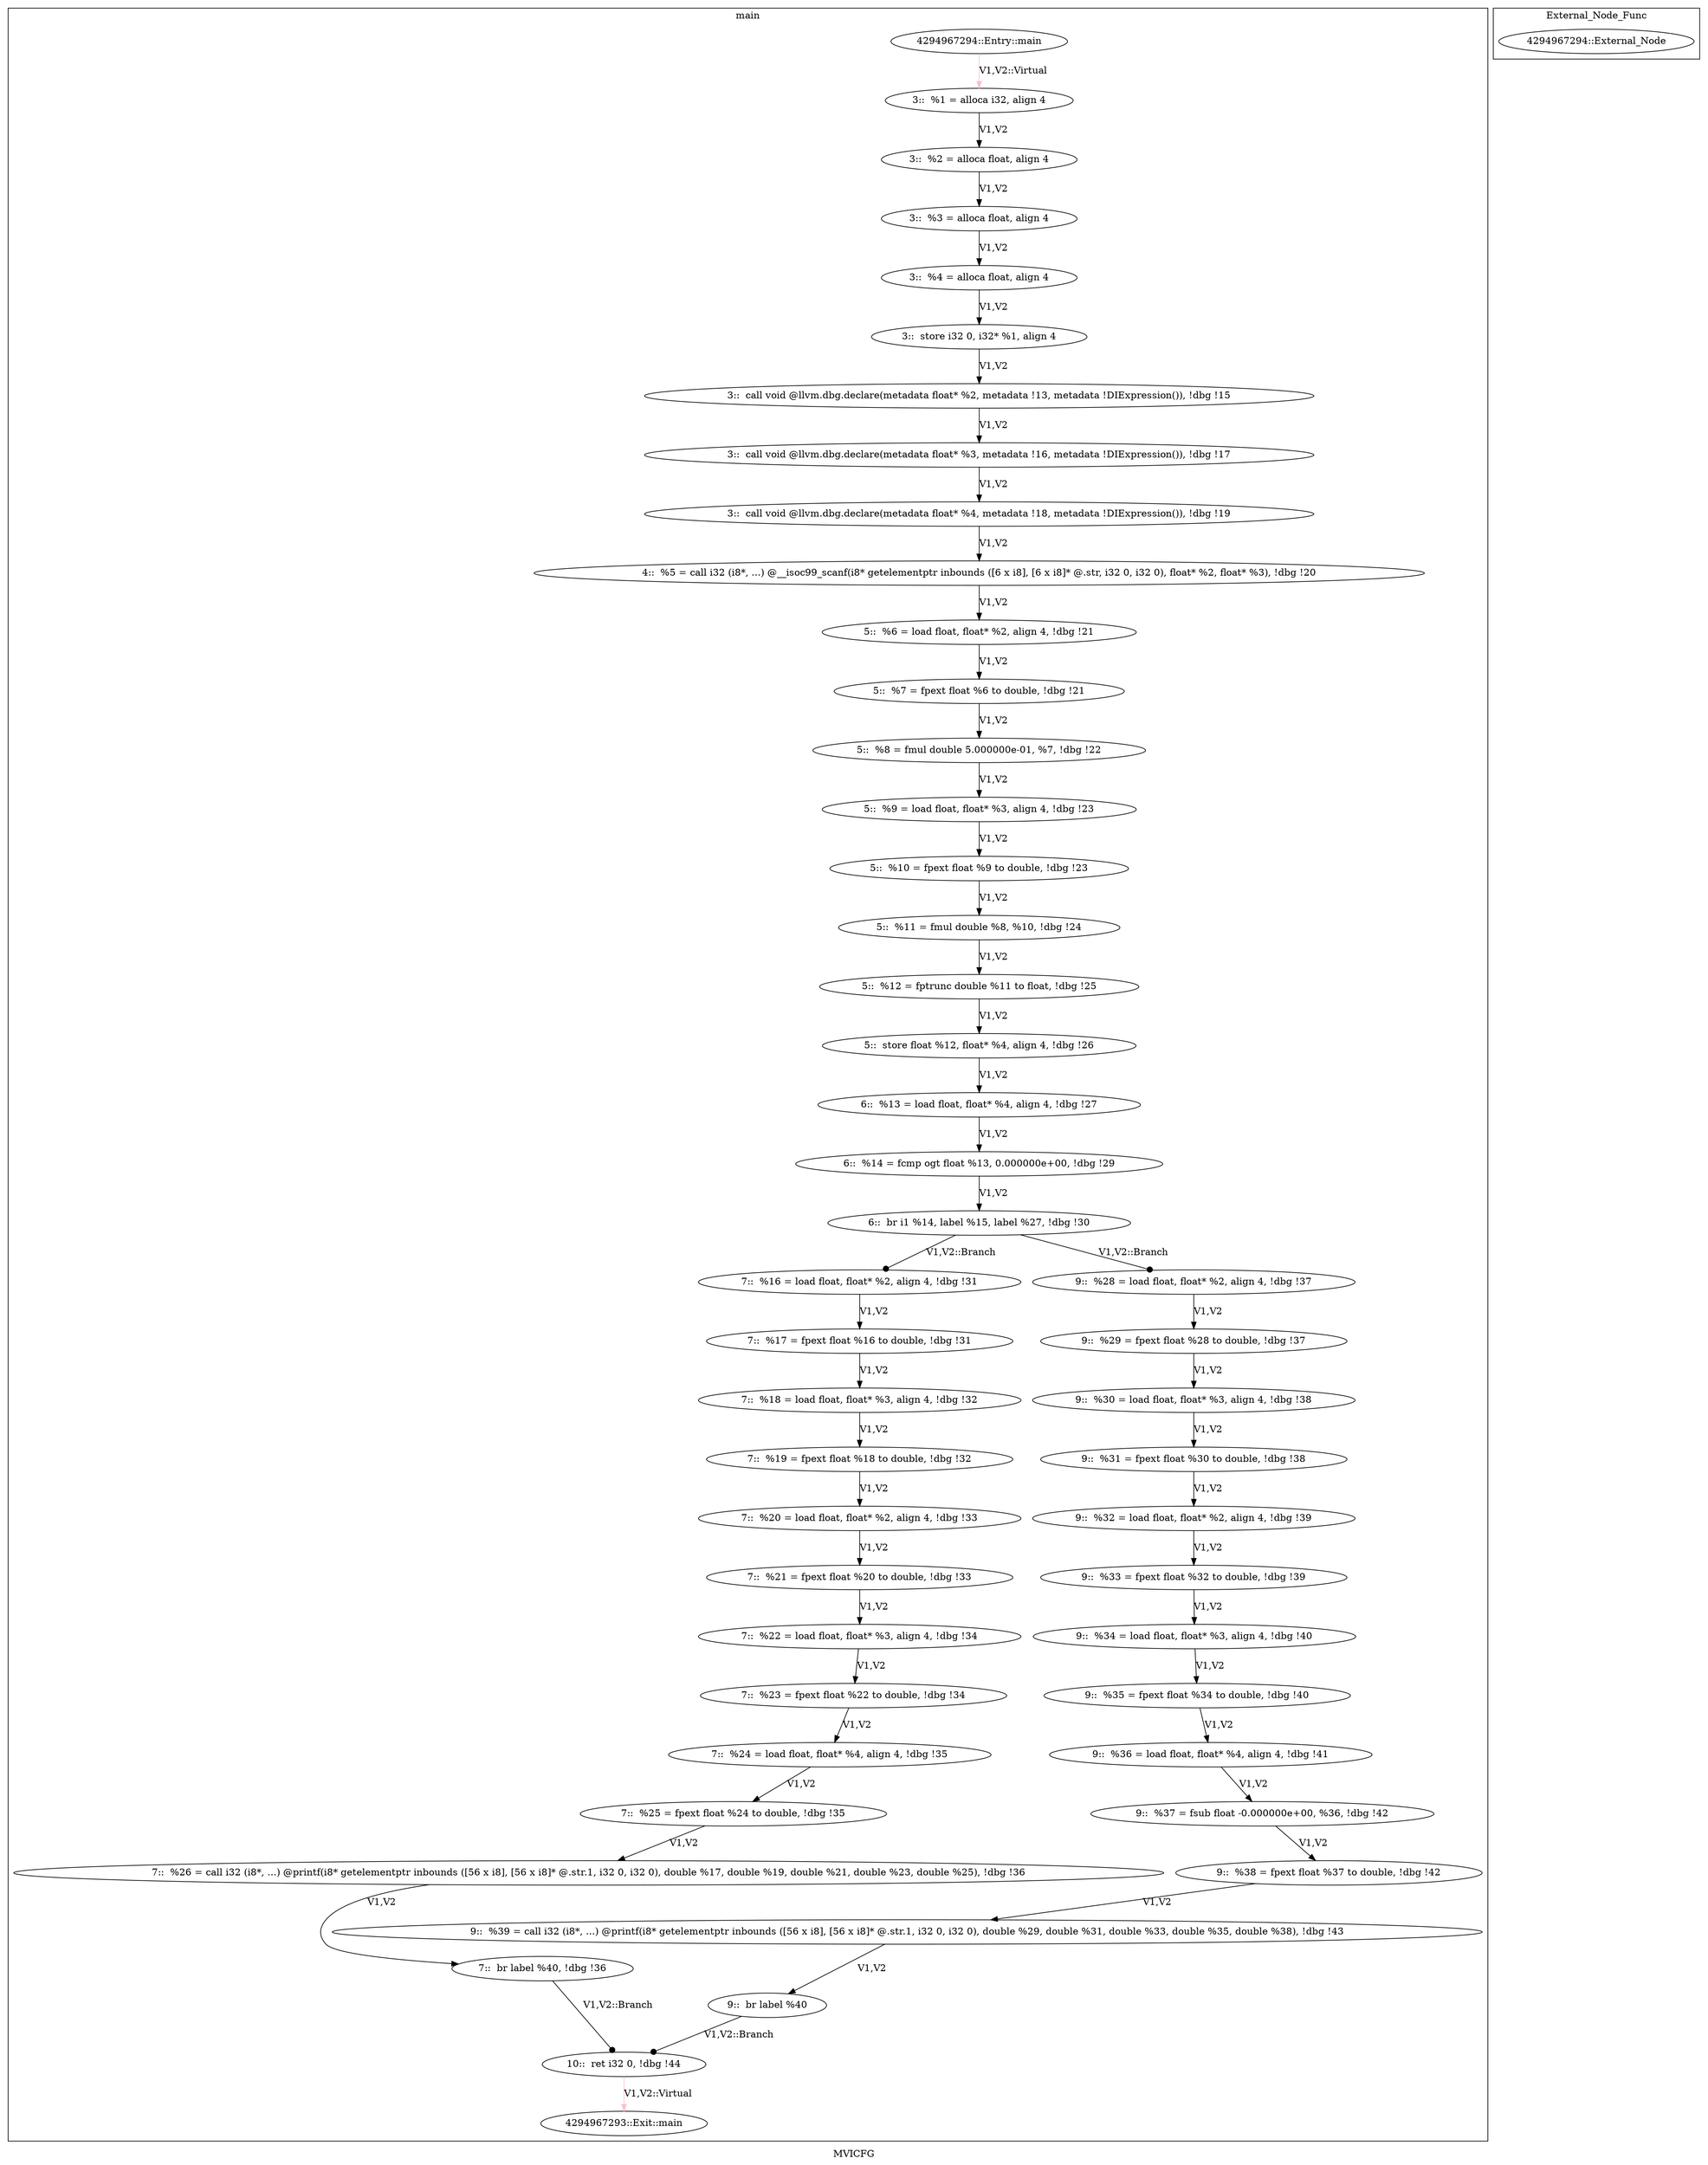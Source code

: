 digraph "MVICFG" {
	label="MVICFG";
/* Generating Nodes */
	subgraph cluster_1 {
		label="main";
		"48" [label="4294967294::Entry::main"];
		"2" [label="3::  %1 = alloca i32, align 4"];
		"3" [label="3::  %2 = alloca float, align 4"];
		"4" [label="3::  %3 = alloca float, align 4"];
		"5" [label="3::  %4 = alloca float, align 4"];
		"6" [label="3::  store i32 0, i32* %1, align 4"];
		"7" [label="3::  call void @llvm.dbg.declare(metadata float* %2, metadata !13, metadata !DIExpression()), !dbg !15"];
		"8" [label="3::  call void @llvm.dbg.declare(metadata float* %3, metadata !16, metadata !DIExpression()), !dbg !17"];
		"9" [label="3::  call void @llvm.dbg.declare(metadata float* %4, metadata !18, metadata !DIExpression()), !dbg !19"];
		"10" [label="4::  %5 = call i32 (i8*, ...) @__isoc99_scanf(i8* getelementptr inbounds ([6 x i8], [6 x i8]* @.str, i32 0, i32 0), float* %2, float* %3), !dbg !20"];
		"11" [label="5::  %6 = load float, float* %2, align 4, !dbg !21"];
		"12" [label="5::  %7 = fpext float %6 to double, !dbg !21"];
		"13" [label="5::  %8 = fmul double 5.000000e-01, %7, !dbg !22"];
		"14" [label="5::  %9 = load float, float* %3, align 4, !dbg !23"];
		"15" [label="5::  %10 = fpext float %9 to double, !dbg !23"];
		"16" [label="5::  %11 = fmul double %8, %10, !dbg !24"];
		"17" [label="5::  %12 = fptrunc double %11 to float, !dbg !25"];
		"18" [label="5::  store float %12, float* %4, align 4, !dbg !26"];
		"19" [label="6::  %13 = load float, float* %4, align 4, !dbg !27"];
		"20" [label="6::  %14 = fcmp ogt float %13, 0.000000e+00, !dbg !29"];
		"21" [label="6::  br i1 %14, label %15, label %27, !dbg !30"];
		"22" [label="7::  %16 = load float, float* %2, align 4, !dbg !31"];
		"23" [label="7::  %17 = fpext float %16 to double, !dbg !31"];
		"24" [label="7::  %18 = load float, float* %3, align 4, !dbg !32"];
		"25" [label="7::  %19 = fpext float %18 to double, !dbg !32"];
		"26" [label="7::  %20 = load float, float* %2, align 4, !dbg !33"];
		"27" [label="7::  %21 = fpext float %20 to double, !dbg !33"];
		"28" [label="7::  %22 = load float, float* %3, align 4, !dbg !34"];
		"29" [label="7::  %23 = fpext float %22 to double, !dbg !34"];
		"30" [label="7::  %24 = load float, float* %4, align 4, !dbg !35"];
		"31" [label="7::  %25 = fpext float %24 to double, !dbg !35"];
		"32" [label="7::  %26 = call i32 (i8*, ...) @printf(i8* getelementptr inbounds ([56 x i8], [56 x i8]* @.str.1, i32 0, i32 0), double %17, double %19, double %21, double %23, double %25), !dbg !36"];
		"33" [label="7::  br label %40, !dbg !36"];
		"34" [label="9::  %28 = load float, float* %2, align 4, !dbg !37"];
		"35" [label="9::  %29 = fpext float %28 to double, !dbg !37"];
		"36" [label="9::  %30 = load float, float* %3, align 4, !dbg !38"];
		"37" [label="9::  %31 = fpext float %30 to double, !dbg !38"];
		"38" [label="9::  %32 = load float, float* %2, align 4, !dbg !39"];
		"39" [label="9::  %33 = fpext float %32 to double, !dbg !39"];
		"40" [label="9::  %34 = load float, float* %3, align 4, !dbg !40"];
		"41" [label="9::  %35 = fpext float %34 to double, !dbg !40"];
		"42" [label="9::  %36 = load float, float* %4, align 4, !dbg !41"];
		"43" [label="9::  %37 = fsub float -0.000000e+00, %36, !dbg !42"];
		"44" [label="9::  %38 = fpext float %37 to double, !dbg !42"];
		"45" [label="9::  %39 = call i32 (i8*, ...) @printf(i8* getelementptr inbounds ([56 x i8], [56 x i8]* @.str.1, i32 0, i32 0), double %29, double %31, double %33, double %35, double %38), !dbg !43"];
		"46" [label="9::  br label %40"];
		"47" [label="10::  ret i32 0, !dbg !44"];
		"49" [label="4294967293::Exit::main"];
	}
	subgraph cluster_53 {
		label="External_Node_Func";
		"54" [label="4294967294::External_Node"];
	}

/* Generating Edges */
		"2" -> "3" [arrowhead = normal, penwidth = 1.0, color = black, label="V1,V2"];
		"3" -> "4" [arrowhead = normal, penwidth = 1.0, color = black, label="V1,V2"];
		"4" -> "5" [arrowhead = normal, penwidth = 1.0, color = black, label="V1,V2"];
		"5" -> "6" [arrowhead = normal, penwidth = 1.0, color = black, label="V1,V2"];
		"6" -> "7" [arrowhead = normal, penwidth = 1.0, color = black, label="V1,V2"];
		"7" -> "8" [arrowhead = normal, penwidth = 1.0, color = black, label="V1,V2"];
		"8" -> "9" [arrowhead = normal, penwidth = 1.0, color = black, label="V1,V2"];
		"11" -> "12" [arrowhead = normal, penwidth = 1.0, color = black, label="V1,V2"];
		"12" -> "13" [arrowhead = normal, penwidth = 1.0, color = black, label="V1,V2"];
		"13" -> "14" [arrowhead = normal, penwidth = 1.0, color = black, label="V1,V2"];
		"14" -> "15" [arrowhead = normal, penwidth = 1.0, color = black, label="V1,V2"];
		"15" -> "16" [arrowhead = normal, penwidth = 1.0, color = black, label="V1,V2"];
		"16" -> "17" [arrowhead = normal, penwidth = 1.0, color = black, label="V1,V2"];
		"17" -> "18" [arrowhead = normal, penwidth = 1.0, color = black, label="V1,V2"];
		"19" -> "20" [arrowhead = normal, penwidth = 1.0, color = black, label="V1,V2"];
		"20" -> "21" [arrowhead = normal, penwidth = 1.0, color = black, label="V1,V2"];
		"22" -> "23" [arrowhead = normal, penwidth = 1.0, color = black, label="V1,V2"];
		"23" -> "24" [arrowhead = normal, penwidth = 1.0, color = black, label="V1,V2"];
		"24" -> "25" [arrowhead = normal, penwidth = 1.0, color = black, label="V1,V2"];
		"25" -> "26" [arrowhead = normal, penwidth = 1.0, color = black, label="V1,V2"];
		"26" -> "27" [arrowhead = normal, penwidth = 1.0, color = black, label="V1,V2"];
		"27" -> "28" [arrowhead = normal, penwidth = 1.0, color = black, label="V1,V2"];
		"28" -> "29" [arrowhead = normal, penwidth = 1.0, color = black, label="V1,V2"];
		"29" -> "30" [arrowhead = normal, penwidth = 1.0, color = black, label="V1,V2"];
		"30" -> "31" [arrowhead = normal, penwidth = 1.0, color = black, label="V1,V2"];
		"31" -> "32" [arrowhead = normal, penwidth = 1.0, color = black, label="V1,V2"];
		"32" -> "33" [arrowhead = normal, penwidth = 1.0, color = black, label="V1,V2"];
		"34" -> "35" [arrowhead = normal, penwidth = 1.0, color = black, label="V1,V2"];
		"35" -> "36" [arrowhead = normal, penwidth = 1.0, color = black, label="V1,V2"];
		"36" -> "37" [arrowhead = normal, penwidth = 1.0, color = black, label="V1,V2"];
		"37" -> "38" [arrowhead = normal, penwidth = 1.0, color = black, label="V1,V2"];
		"38" -> "39" [arrowhead = normal, penwidth = 1.0, color = black, label="V1,V2"];
		"39" -> "40" [arrowhead = normal, penwidth = 1.0, color = black, label="V1,V2"];
		"40" -> "41" [arrowhead = normal, penwidth = 1.0, color = black, label="V1,V2"];
		"41" -> "42" [arrowhead = normal, penwidth = 1.0, color = black, label="V1,V2"];
		"42" -> "43" [arrowhead = normal, penwidth = 1.0, color = black, label="V1,V2"];
		"43" -> "44" [arrowhead = normal, penwidth = 1.0, color = black, label="V1,V2"];
		"44" -> "45" [arrowhead = normal, penwidth = 1.0, color = black, label="V1,V2"];
		"45" -> "46" [arrowhead = normal, penwidth = 1.0, color = black, label="V1,V2"];
		"48" -> "2" [arrowhead = normal, penwidth = 1.0, color = pink, label="V1,V2::Virtual"];
		"47" -> "49" [arrowhead = normal, penwidth = 1.0, color = pink, label="V1,V2::Virtual"];
		"9" -> "10" [arrowhead = normal, penwidth = 1.0, color = black, label="V1,V2"];
		"10" -> "11" [arrowhead = normal, penwidth = 1.0, color = black, label="V1,V2"];
		"18" -> "19" [arrowhead = normal, penwidth = 1.0, color = black, label="V1,V2"];
		"21" -> "22" [arrowhead = dot, penwidth = 1.0, color = black, label="V1,V2::Branch"];
		"21" -> "34" [arrowhead = dot, penwidth = 1.0, color = black, label="V1,V2::Branch"];
		"33" -> "47" [arrowhead = dot, penwidth = 1.0, color = black, label="V1,V2::Branch"];
		"46" -> "47" [arrowhead = dot, penwidth = 1.0, color = black, label="V1,V2::Branch"];
}
